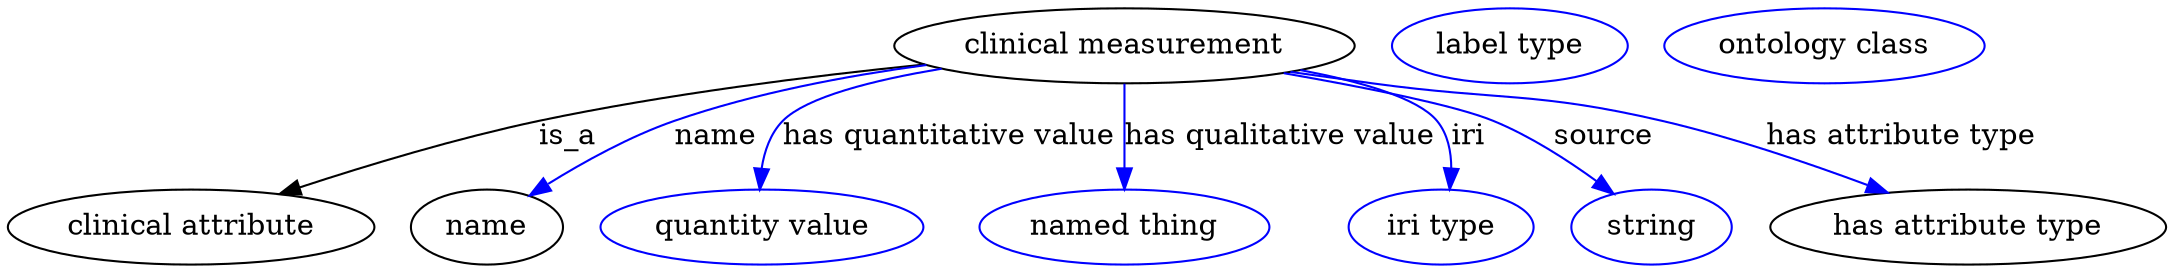 digraph {
	graph [bb="0,0,1034.6,123"];
	node [label="\N"];
	"clinical measurement"	[height=0.5,
		label="clinical measurement",
		pos="535.74,105",
		width=3.0692];
	"clinical attribute"	[height=0.5,
		pos="87.742,18",
		width=2.4373];
	"clinical measurement" -> "clinical attribute"	[label=is_a,
		lp="268.74,61.5",
		pos="e,130.14,33.836 439.81,96.056 385.2,90.537 315.72,81.832 254.74,69 215.69,60.782 172.56,47.765 139.92,37.072"];
	name	[height=0.5,
		pos="229.74,18",
		width=1.011];
	"clinical measurement" -> name	[color=blue,
		label=name,
		lp="339.74,61.5",
		pos="e,250.23,33.099 440.7,95.805 402.39,90.659 358.24,82.352 319.74,69 298.37,61.587 276.13,49.283 259.11,38.736",
		style=solid];
	"has quantitative value"	[color=blue,
		height=0.5,
		label="quantity value",
		pos="361.74,18",
		width=2.1484];
	"clinical measurement" -> "has quantitative value"	[color=blue,
		label="has quantitative value",
		lp="451.74,61.5",
		pos="e,360.7,36.012 447.98,94.027 415.14,88.533 383.04,80.447 371.74,69 365.8,62.976 362.9,54.476 361.6,46.19",
		style=solid];
	"has qualitative value"	[color=blue,
		height=0.5,
		label="named thing",
		pos="535.74,18",
		width=1.9318];
	"clinical measurement" -> "has qualitative value"	[color=blue,
		label="has qualitative value",
		lp="610.24,61.5",
		pos="e,535.74,36.175 535.74,86.799 535.74,75.163 535.74,59.548 535.74,46.237",
		style=solid];
	iri	[color=blue,
		height=0.5,
		label="iri type",
		pos="687.74,18",
		width=1.2277];
	"clinical measurement" -> iri	[color=blue,
		label=iri,
		lp="700.74,61.5",
		pos="e,691.87,36.13 620.18,93.361 649.19,87.876 676.67,79.975 685.74,69 690.96,62.691 692.6,54.253 692.6,46.108",
		style=solid];
	source	[color=blue,
		height=0.5,
		label=string,
		pos="788.74,18",
		width=1.0652];
	"clinical measurement" -> source	[color=blue,
		label=source,
		lp="765.74,61.5",
		pos="e,770.53,33.922 612.19,91.874 651.32,85.072 694.48,76.476 712.74,69 730.41,61.765 748.35,50.212 762.35,40.032",
		style=solid];
	"has attribute type"	[height=0.5,
		pos="939.74,18",
		width=2.6359];
	"clinical measurement" -> "has attribute type"	[color=blue,
		label="has attribute type",
		lp="907.74,61.5",
		pos="e,901.32,34.534 615.42,92.471 628.55,90.613 642.02,88.732 654.74,87 716.47,78.595 733.08,83.163 793.74,69 827.12,61.208 863.59,48.719 \
891.74,38.172",
		style=solid];
	attribute_name	[color=blue,
		height=0.5,
		label="label type",
		pos="720.74,105",
		width=1.5707];
	"clinical measurement_has attribute type"	[color=blue,
		height=0.5,
		label="ontology class",
		pos="871.74,105",
		width=2.1304];
}
